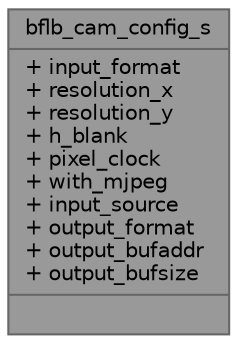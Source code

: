 digraph "bflb_cam_config_s"
{
 // LATEX_PDF_SIZE
  bgcolor="transparent";
  edge [fontname=Helvetica,fontsize=10,labelfontname=Helvetica,labelfontsize=10];
  node [fontname=Helvetica,fontsize=10,shape=box,height=0.2,width=0.4];
  Node1 [shape=record,label="{bflb_cam_config_s\n|+ input_format\l+ resolution_x\l+ resolution_y\l+ h_blank\l+ pixel_clock\l+ with_mjpeg\l+ input_source\l+ output_format\l+ output_bufaddr\l+ output_bufsize\l|}",height=0.2,width=0.4,color="gray40", fillcolor="grey60", style="filled", fontcolor="black",tooltip="CAM configuration structure"];
}
